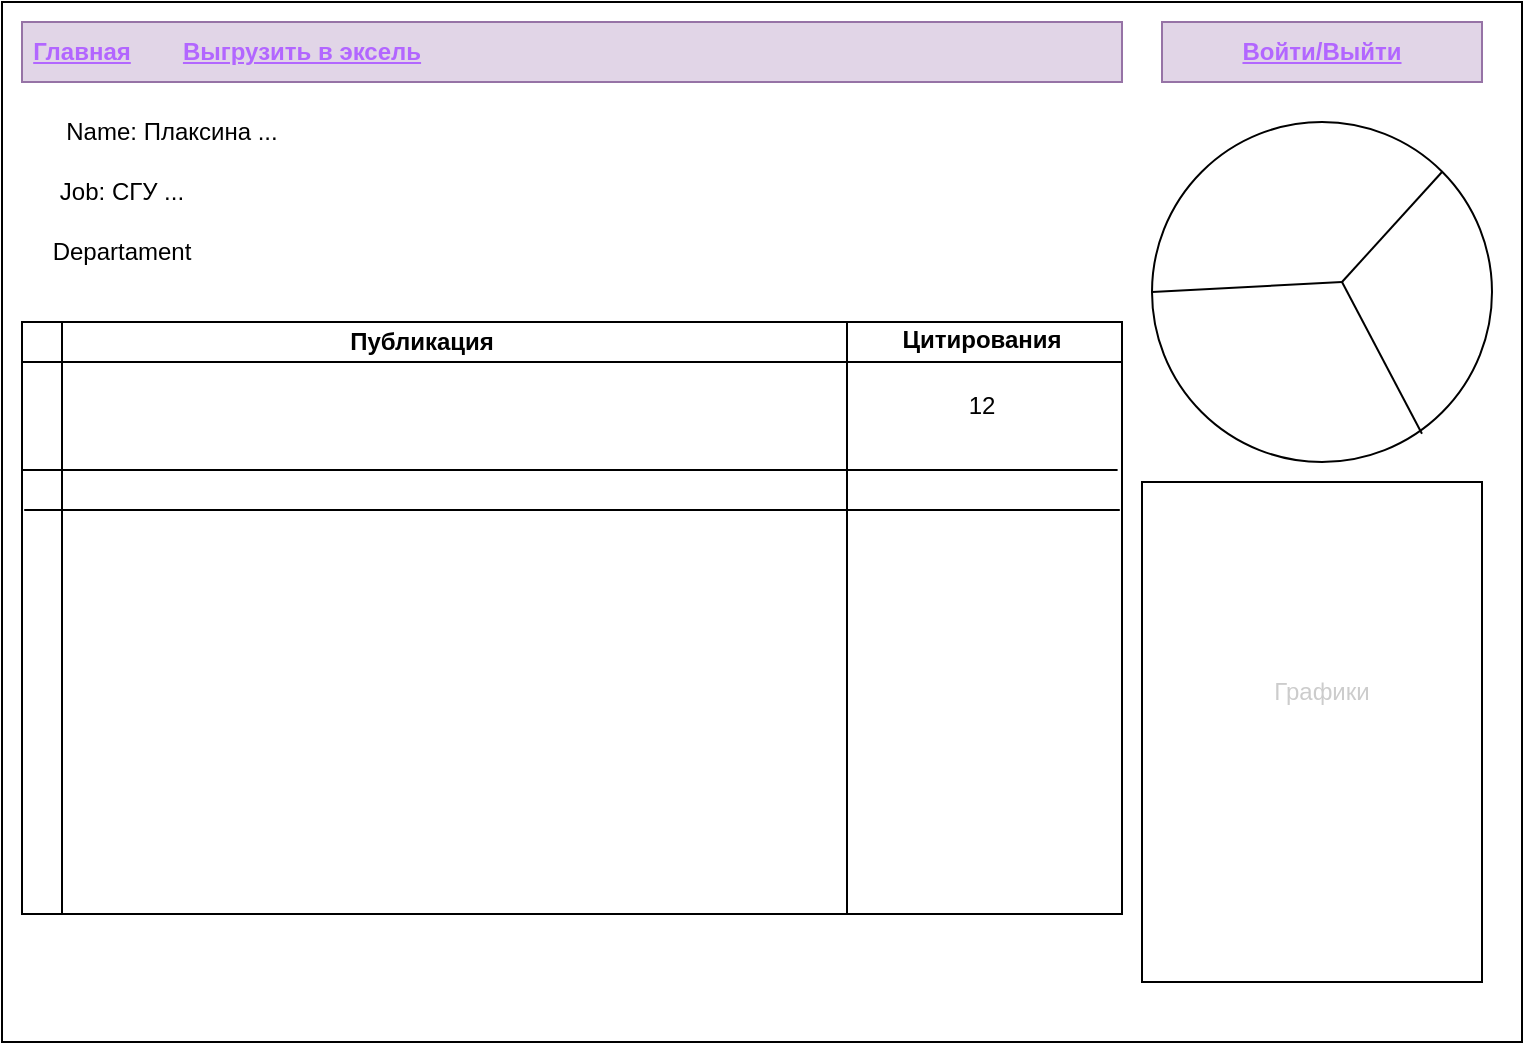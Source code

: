 <mxfile version="24.7.7">
  <diagram name="Страница — 1" id="TgBc1NKmAlmw3XBj5I1x">
    <mxGraphModel dx="1050" dy="567" grid="1" gridSize="10" guides="1" tooltips="1" connect="1" arrows="1" fold="1" page="1" pageScale="1" pageWidth="827" pageHeight="1169" math="0" shadow="0">
      <root>
        <mxCell id="0" />
        <mxCell id="1" parent="0" />
        <mxCell id="BwyAsZSVWtQcep6ZcAnb-1" value="" style="rounded=0;whiteSpace=wrap;html=1;" vertex="1" parent="1">
          <mxGeometry x="50" y="50" width="760" height="520" as="geometry" />
        </mxCell>
        <mxCell id="BwyAsZSVWtQcep6ZcAnb-2" value="" style="rounded=0;whiteSpace=wrap;html=1;fillColor=#e1d5e7;strokeColor=#9673a6;" vertex="1" parent="1">
          <mxGeometry x="60" y="60" width="550" height="30" as="geometry" />
        </mxCell>
        <mxCell id="BwyAsZSVWtQcep6ZcAnb-3" value="Войти/Выйти" style="rounded=0;whiteSpace=wrap;html=1;fillColor=#e1d5e7;strokeColor=#9673a6;fontColor=#B266FF;fontStyle=5" vertex="1" parent="1">
          <mxGeometry x="630" y="60" width="160" height="30" as="geometry" />
        </mxCell>
        <mxCell id="BwyAsZSVWtQcep6ZcAnb-4" value="Главная" style="text;html=1;align=center;verticalAlign=middle;whiteSpace=wrap;rounded=0;fontColor=#B266FF;fontStyle=5" vertex="1" parent="1">
          <mxGeometry x="60" y="60" width="60" height="30" as="geometry" />
        </mxCell>
        <mxCell id="BwyAsZSVWtQcep6ZcAnb-5" value="" style="shape=internalStorage;whiteSpace=wrap;html=1;backgroundOutline=1;" vertex="1" parent="1">
          <mxGeometry x="60" y="210" width="550" height="296" as="geometry" />
        </mxCell>
        <mxCell id="BwyAsZSVWtQcep6ZcAnb-6" value="" style="endArrow=none;html=1;rounded=0;exitX=-0.001;exitY=0.165;exitDx=0;exitDy=0;exitPerimeter=0;entryX=0.995;entryY=0.165;entryDx=0;entryDy=0;entryPerimeter=0;" edge="1" parent="1">
          <mxGeometry width="50" height="50" relative="1" as="geometry">
            <mxPoint x="60.0" y="284.0" as="sourcePoint" />
            <mxPoint x="607.8" y="284.0" as="targetPoint" />
            <Array as="points">
              <mxPoint x="330" y="284" />
            </Array>
          </mxGeometry>
        </mxCell>
        <mxCell id="BwyAsZSVWtQcep6ZcAnb-7" value="" style="endArrow=none;html=1;rounded=0;exitX=-0.001;exitY=0.165;exitDx=0;exitDy=0;exitPerimeter=0;entryX=0.995;entryY=0.165;entryDx=0;entryDy=0;entryPerimeter=0;" edge="1" parent="1">
          <mxGeometry width="50" height="50" relative="1" as="geometry">
            <mxPoint x="61.1" y="304.0" as="sourcePoint" />
            <mxPoint x="608.9" y="304.0" as="targetPoint" />
            <Array as="points">
              <mxPoint x="331.1" y="304" />
            </Array>
          </mxGeometry>
        </mxCell>
        <mxCell id="BwyAsZSVWtQcep6ZcAnb-8" style="edgeStyle=orthogonalEdgeStyle;rounded=0;orthogonalLoop=1;jettySize=auto;html=1;exitX=0.5;exitY=1;exitDx=0;exitDy=0;" edge="1" parent="1" source="BwyAsZSVWtQcep6ZcAnb-5" target="BwyAsZSVWtQcep6ZcAnb-5">
          <mxGeometry relative="1" as="geometry" />
        </mxCell>
        <mxCell id="BwyAsZSVWtQcep6ZcAnb-9" value="" style="endArrow=none;html=1;rounded=0;entryX=0.75;entryY=0;entryDx=0;entryDy=0;exitX=0.75;exitY=1;exitDx=0;exitDy=0;" edge="1" parent="1" source="BwyAsZSVWtQcep6ZcAnb-5" target="BwyAsZSVWtQcep6ZcAnb-5">
          <mxGeometry width="50" height="50" relative="1" as="geometry">
            <mxPoint x="208" y="404" as="sourcePoint" />
            <mxPoint x="208" y="254" as="targetPoint" />
          </mxGeometry>
        </mxCell>
        <mxCell id="BwyAsZSVWtQcep6ZcAnb-10" value="Публикация" style="text;html=1;align=center;verticalAlign=middle;whiteSpace=wrap;rounded=0;fontStyle=1" vertex="1" parent="1">
          <mxGeometry x="230" y="205" width="60" height="30" as="geometry" />
        </mxCell>
        <mxCell id="BwyAsZSVWtQcep6ZcAnb-11" value="Цитирования" style="text;html=1;align=center;verticalAlign=middle;whiteSpace=wrap;rounded=0;fontStyle=1" vertex="1" parent="1">
          <mxGeometry x="510" y="204" width="60" height="30" as="geometry" />
        </mxCell>
        <mxCell id="BwyAsZSVWtQcep6ZcAnb-12" value="12" style="text;html=1;align=center;verticalAlign=middle;whiteSpace=wrap;rounded=0;" vertex="1" parent="1">
          <mxGeometry x="510" y="236.5" width="60" height="30" as="geometry" />
        </mxCell>
        <mxCell id="BwyAsZSVWtQcep6ZcAnb-13" value="" style="ellipse;whiteSpace=wrap;html=1;" vertex="1" parent="1">
          <mxGeometry x="625" y="110" width="170" height="170" as="geometry" />
        </mxCell>
        <mxCell id="BwyAsZSVWtQcep6ZcAnb-14" value="" style="endArrow=none;html=1;rounded=0;entryX=1;entryY=0;entryDx=0;entryDy=0;" edge="1" parent="1" target="BwyAsZSVWtQcep6ZcAnb-13">
          <mxGeometry width="50" height="50" relative="1" as="geometry">
            <mxPoint x="720" y="190" as="sourcePoint" />
            <mxPoint x="740" y="170" as="targetPoint" />
          </mxGeometry>
        </mxCell>
        <mxCell id="BwyAsZSVWtQcep6ZcAnb-15" value="" style="endArrow=none;html=1;rounded=0;exitX=0.794;exitY=0.917;exitDx=0;exitDy=0;exitPerimeter=0;" edge="1" parent="1" source="BwyAsZSVWtQcep6ZcAnb-13">
          <mxGeometry width="50" height="50" relative="1" as="geometry">
            <mxPoint x="700" y="260" as="sourcePoint" />
            <mxPoint x="720" y="190" as="targetPoint" />
          </mxGeometry>
        </mxCell>
        <mxCell id="BwyAsZSVWtQcep6ZcAnb-16" value="" style="endArrow=none;html=1;rounded=0;exitX=0;exitY=0.5;exitDx=0;exitDy=0;" edge="1" parent="1" source="BwyAsZSVWtQcep6ZcAnb-13">
          <mxGeometry width="50" height="50" relative="1" as="geometry">
            <mxPoint x="660" y="380" as="sourcePoint" />
            <mxPoint x="720" y="190" as="targetPoint" />
          </mxGeometry>
        </mxCell>
        <mxCell id="BwyAsZSVWtQcep6ZcAnb-18" value="Выгрузить в эксель" style="text;html=1;align=center;verticalAlign=middle;whiteSpace=wrap;rounded=0;fontStyle=5;fontColor=#B266FF;" vertex="1" parent="1">
          <mxGeometry x="70" y="60" width="260" height="30" as="geometry" />
        </mxCell>
        <mxCell id="BwyAsZSVWtQcep6ZcAnb-19" value="" style="rounded=0;whiteSpace=wrap;html=1;" vertex="1" parent="1">
          <mxGeometry x="620" y="290" width="170" height="250" as="geometry" />
        </mxCell>
        <mxCell id="BwyAsZSVWtQcep6ZcAnb-20" value="Графики" style="text;html=1;align=center;verticalAlign=middle;whiteSpace=wrap;rounded=0;fontColor=#CCCCCC;" vertex="1" parent="1">
          <mxGeometry x="680" y="380" width="60" height="30" as="geometry" />
        </mxCell>
        <mxCell id="BwyAsZSVWtQcep6ZcAnb-22" value="Name: Плаксина ..." style="text;html=1;align=center;verticalAlign=middle;whiteSpace=wrap;rounded=0;" vertex="1" parent="1">
          <mxGeometry x="60" y="100" width="150" height="30" as="geometry" />
        </mxCell>
        <mxCell id="BwyAsZSVWtQcep6ZcAnb-23" value="Job: СГУ ..." style="text;html=1;align=center;verticalAlign=middle;whiteSpace=wrap;rounded=0;" vertex="1" parent="1">
          <mxGeometry x="65" y="130" width="90" height="30" as="geometry" />
        </mxCell>
        <mxCell id="BwyAsZSVWtQcep6ZcAnb-24" value="Departament" style="text;html=1;align=center;verticalAlign=middle;whiteSpace=wrap;rounded=0;" vertex="1" parent="1">
          <mxGeometry x="80" y="160" width="60" height="30" as="geometry" />
        </mxCell>
        <mxCell id="BwyAsZSVWtQcep6ZcAnb-26" style="edgeStyle=orthogonalEdgeStyle;rounded=0;orthogonalLoop=1;jettySize=auto;html=1;exitX=0.5;exitY=1;exitDx=0;exitDy=0;" edge="1" parent="1" source="BwyAsZSVWtQcep6ZcAnb-24" target="BwyAsZSVWtQcep6ZcAnb-24">
          <mxGeometry relative="1" as="geometry" />
        </mxCell>
      </root>
    </mxGraphModel>
  </diagram>
</mxfile>
